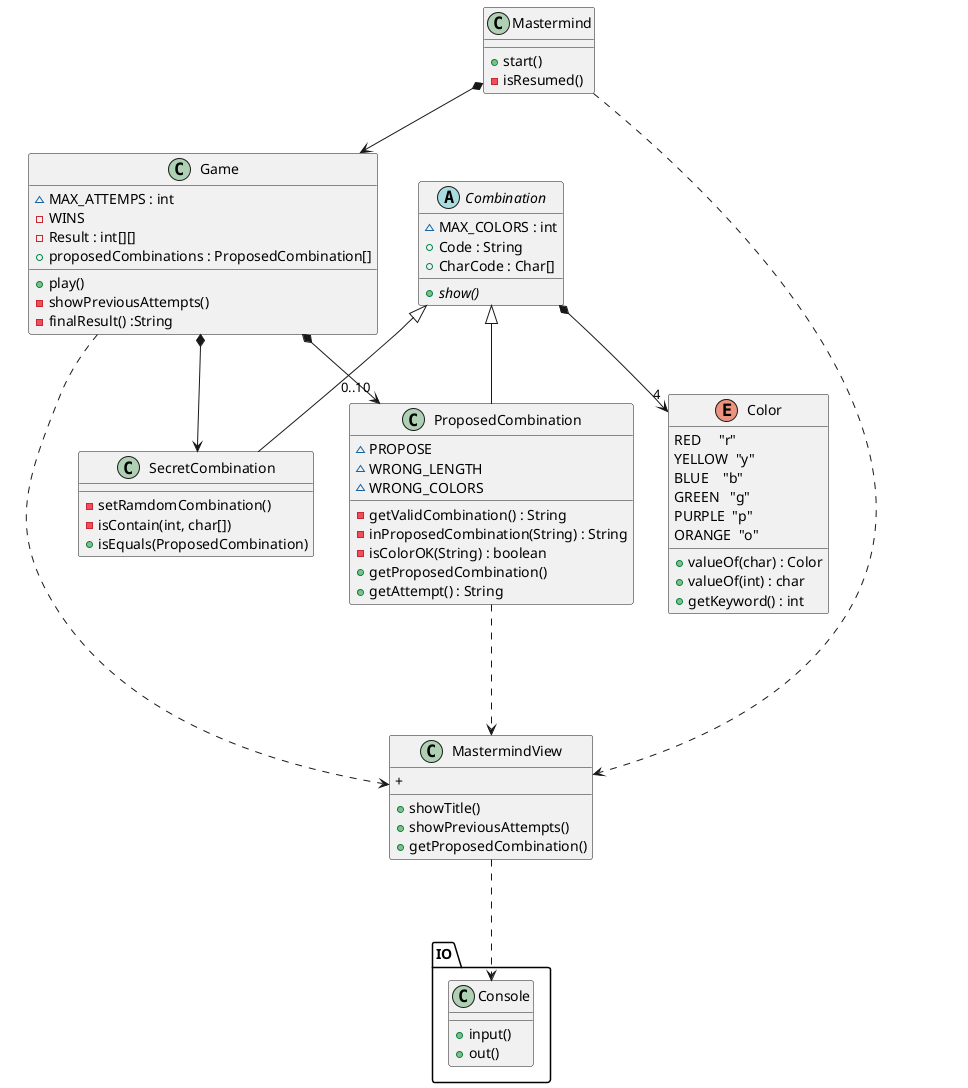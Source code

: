 @startuml Mastermind
class Mastermind{
  + start()
  - isResumed()
}
Mastermind *--> Game
class Game{
    ~ MAX_ATTEMPS : int
    - WINS
    - Result : int[][]
    + proposedCombinations : ProposedCombination[]
    + play()
    - showPreviousAttempts()
    - finalResult() :String
}
Game *--> SecretCombination
Game *--> "0..10" ProposedCombination

abstract class Combination{
    ~ MAX_COLORS : int
    + Code : String
    + CharCode : Char[]
    {abstract} + show()
}
Combination *--> "4" Color
enum Color{
    RED     "r"
    YELLOW  "y"
    BLUE    "b"
    GREEN   "g"
    PURPLE  "p"
    ORANGE  "o"
    + valueOf(char) : Color
    + valueOf(int) : char
    + getKeyword() : int
}
Combination <|-- SecretCombination
Combination <|-- ProposedCombination
Class SecretCombination{
    - setRamdomCombination()
    - isContain(int, char[])
    + isEquals(ProposedCombination)
}
Class ProposedCombination{
    ~ PROPOSE
    ~ WRONG_LENGTH
    ~ WRONG_COLORS
    - getValidCombination() : String
    - inProposedCombination(String) : String
    - isColorOK(String) : boolean
    + getProposedCombination()
    + getAttempt() : String
}

package IO{
    Class Console{
        + input()
        + out()
    }
}
MastermindView ...> Console
Game ...> MastermindView
Mastermind ...> MastermindView
ProposedCombination ...> MastermindView
Class MastermindView{
    + showTitle()
    + showPreviousAttempts()
    + getProposedCombination()
    + 
}
@enduml